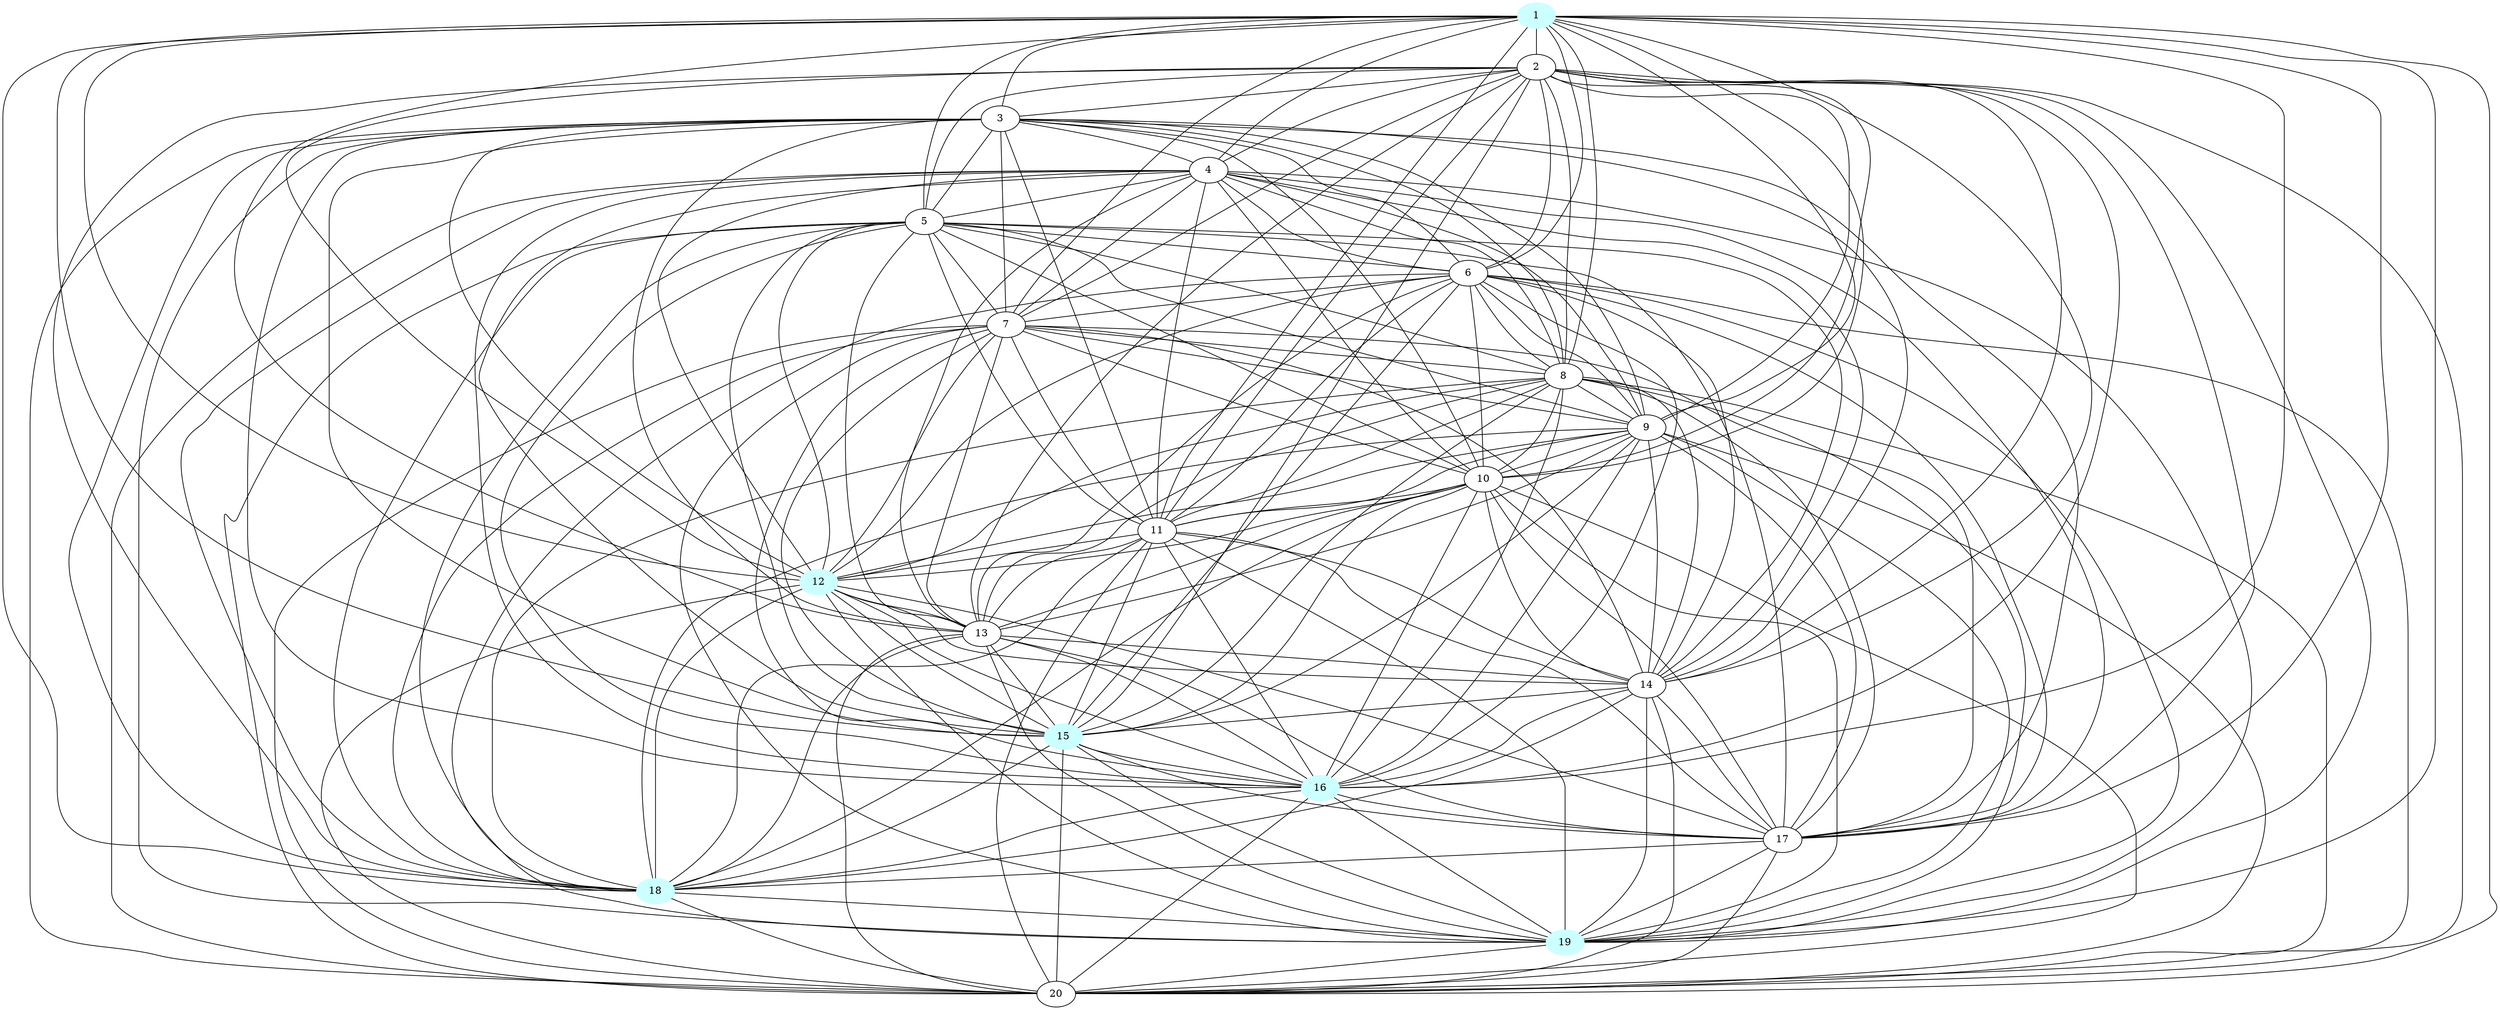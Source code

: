 graph G {
    1 [style=filled, color="#CCFFFF"];
    12 [style=filled, color="#CCFFFF"];
    15 [style=filled, color="#CCFFFF"];
    16 [style=filled, color="#CCFFFF"];
    18 [style=filled, color="#CCFFFF"];
    19 [style=filled, color="#CCFFFF"];
    1 -- 2 [len= 4]
    1 -- 3 [len= 4]
    1 -- 4 [len= 3]
    1 -- 5 [len= 3]
    1 -- 6 [len= 5]
    1 -- 7 [len= 4]
    1 -- 8 [len= 4]
    1 -- 9 [len= 4]
    1 -- 10 [len= 4]
    1 -- 11 [len= 5]
    1 -- 12 [len= 3]
    1 -- 13 [len= 3]
    1 -- 14 [len= 4]
    1 -- 15 [len= 3]
    1 -- 16 [len= 3]
    1 -- 17 [len= 4]
    1 -- 18 [len= 3]
    1 -- 19 [len= 3]
    1 -- 20 [len= 3]
    2 -- 3 [len= 4]
    2 -- 4 [len= 4]
    2 -- 5 [len= 3]
    2 -- 6 [len= 5]
    2 -- 7 [len= 3]
    2 -- 8 [len= 4]
    2 -- 9 [len= 4]
    2 -- 10 [len= 4]
    2 -- 11 [len= 5]
    2 -- 12 [len= 4]
    2 -- 13 [len= 3]
    2 -- 14 [len= 4]
    2 -- 15 [len= 3]
    2 -- 16 [len= 3]
    2 -- 17 [len= 3]
    2 -- 18 [len= 4]
    2 -- 19 [len= 4]
    2 -- 20 [len= 3]
    3 -- 4 [len= 4]
    3 -- 5 [len= 3]
    3 -- 6 [len= 5]
    3 -- 7 [len= 4]
    3 -- 8 [len= 3]
    3 -- 9 [len= 3]
    3 -- 10 [len= 4]
    3 -- 11 [len= 5]
    3 -- 12 [len= 4]
    3 -- 13 [len= 3]
    3 -- 14 [len= 4]
    3 -- 15 [len= 3]
    3 -- 16 [len= 3]
    3 -- 17 [len= 3]
    3 -- 18 [len= 3]
    3 -- 19 [len= 3]
    3 -- 20 [len= 3]
    4 -- 5 [len= 3]
    4 -- 6 [len= 5]
    4 -- 7 [len= 4]
    4 -- 8 [len= 3]
    4 -- 9 [len= 4]
    4 -- 10 [len= 3]
    4 -- 11 [len= 5]
    4 -- 12 [len= 3]
    4 -- 13 [len= 3]
    4 -- 14 [len= 4]
    4 -- 15 [len= 3]
    4 -- 16 [len= 3]
    4 -- 17 [len= 4]
    4 -- 18 [len= 3]
    4 -- 19 [len= 3]
    4 -- 20 [len= 3]
    5 -- 6 [len= 4]
    5 -- 7 [len= 3]
    5 -- 8 [len= 3]
    5 -- 9 [len= 3]
    5 -- 10 [len= 3]
    5 -- 11 [len= 4]
    5 -- 12 [len= 3]
    5 -- 13 [len= 2]
    5 -- 14 [len= 4]
    5 -- 15 [len= 3]
    5 -- 16 [len= 3]
    5 -- 17 [len= 2]
    5 -- 18 [len= 2]
    5 -- 19 [len= 3]
    5 -- 20 [len= 2]
    6 -- 7 [len= 4]
    6 -- 8 [len= 4]
    6 -- 9 [len= 5]
    6 -- 10 [len= 4]
    6 -- 11 [len= 4]
    6 -- 12 [len= 5]
    6 -- 13 [len= 3]
    6 -- 14 [len= 3]
    6 -- 15 [len= 4]
    6 -- 16 [len= 3]
    6 -- 17 [len= 4]
    6 -- 18 [len= 4]
    6 -- 19 [len= 4]
    6 -- 20 [len= 4]
    7 -- 8 [len= 4]
    7 -- 9 [len= 4]
    7 -- 10 [len= 3]
    7 -- 11 [len= 4]
    7 -- 12 [len= 4]
    7 -- 13 [len= 3]
    7 -- 14 [len= 3]
    7 -- 15 [len= 3]
    7 -- 16 [len= 2]
    7 -- 17 [len= 2]
    7 -- 18 [len= 3]
    7 -- 19 [len= 4]
    7 -- 20 [len= 2]
    8 -- 9 [len= 4]
    8 -- 10 [len= 4]
    8 -- 11 [len= 5]
    8 -- 12 [len= 4]
    8 -- 13 [len= 3]
    8 -- 14 [len= 4]
    8 -- 15 [len= 3]
    8 -- 16 [len= 3]
    8 -- 17 [len= 4]
    8 -- 18 [len= 3]
    8 -- 19 [len= 4]
    8 -- 20 [len= 4]
    9 -- 10 [len= 3]
    9 -- 11 [len= 5]
    9 -- 12 [len= 4]
    9 -- 13 [len= 3]
    9 -- 14 [len= 4]
    9 -- 15 [len= 3]
    9 -- 16 [len= 3]
    9 -- 17 [len= 4]
    9 -- 18 [len= 3]
    9 -- 19 [len= 3]
    9 -- 20 [len= 4]
    10 -- 11 [len= 3]
    10 -- 12 [len= 4]
    10 -- 13 [len= 3]
    10 -- 14 [len= 4]
    10 -- 15 [len= 3]
    10 -- 16 [len= 2]
    10 -- 17 [len= 3]
    10 -- 18 [len= 3]
    10 -- 19 [len= 3]
    10 -- 20 [len= 3]
    11 -- 12 [len= 5]
    11 -- 13 [len= 4]
    11 -- 14 [len= 3]
    11 -- 15 [len= 4]
    11 -- 16 [len= 3]
    11 -- 17 [len= 4]
    11 -- 18 [len= 4]
    11 -- 19 [len= 4]
    11 -- 20 [len= 4]
    12 -- 13 [len= 3]
    12 -- 14 [len= 4]
    12 -- 15 [len= 3]
    12 -- 16 [len= 3]
    12 -- 17 [len= 3]
    12 -- 18 [len= 3]
    12 -- 19 [len= 3]
    12 -- 20 [len= 3]
    13 -- 14 [len= 3]
    13 -- 15 [len= 3]
    13 -- 16 [len= 2]
    13 -- 17 [len= 3]
    13 -- 18 [len= 2]
    13 -- 19 [len= 3]
    13 -- 20 [len= 2]
    14 -- 15 [len= 3]
    14 -- 16 [len= 3]
    14 -- 17 [len= 3]
    14 -- 18 [len= 4]
    14 -- 19 [len= 4]
    14 -- 20 [len= 3]
    15 -- 16 [len= 2]
    15 -- 17 [len= 2]
    15 -- 18 [len= 3]
    15 -- 19 [len= 3]
    15 -- 20 [len= 2]
    16 -- 17 [len= 2]
    16 -- 18 [len= 3]
    16 -- 19 [len= 2]
    16 -- 20 [len= 3]
    17 -- 18 [len= 3]
    17 -- 19 [len= 3]
    17 -- 20 [len= 2]
    18 -- 19 [len= 3]
    18 -- 20 [len= 3]
    19 -- 20 [len= 3]
}
